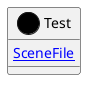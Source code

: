 ﻿@startuml

class Test << (S,black) >> {
	[[../../TestCases/DictionaryStructureIsNotRecognized/Test.tscn SceneFile]]
}

@enduml